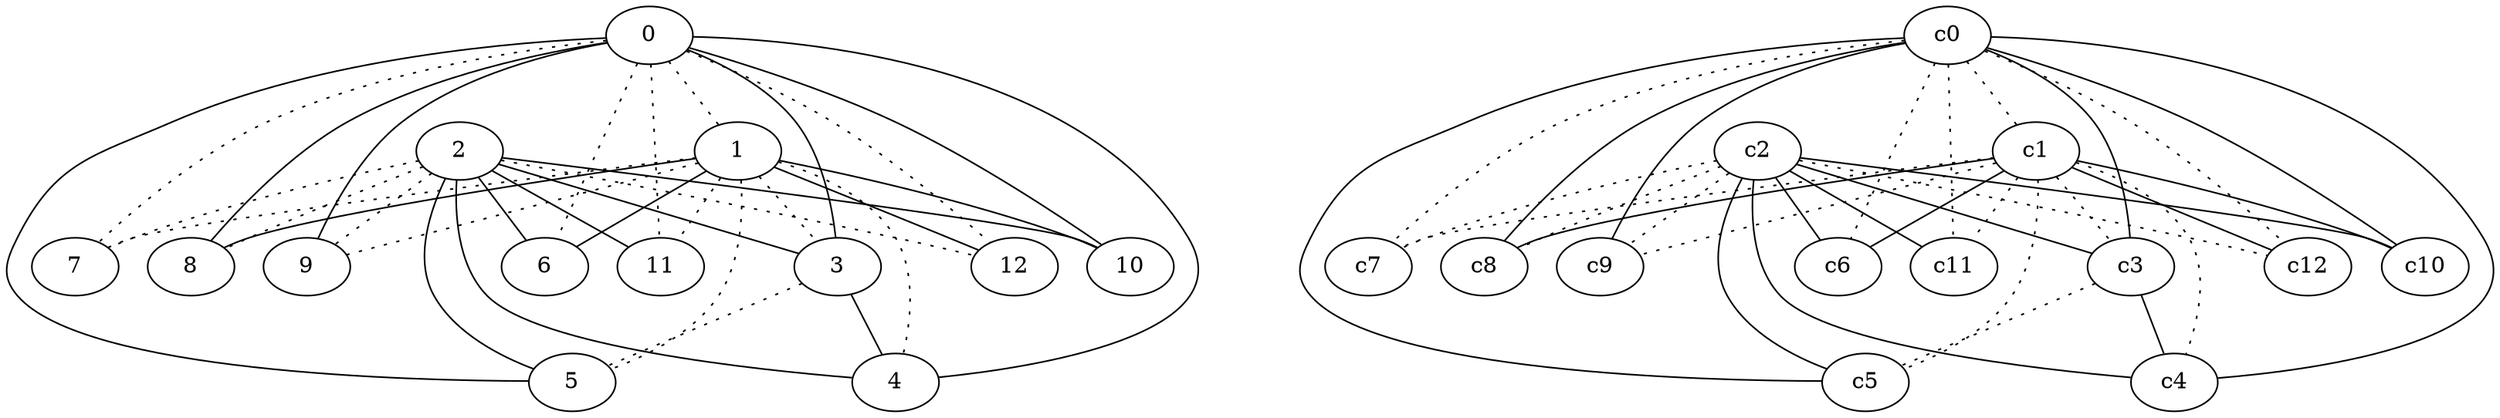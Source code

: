 graph {
a0[label=0];
a1[label=1];
a2[label=2];
a3[label=3];
a4[label=4];
a5[label=5];
a6[label=6];
a7[label=7];
a8[label=8];
a9[label=9];
a10[label=10];
a11[label=11];
a12[label=12];
a0 -- a1 [style=dotted];
a0 -- a3;
a0 -- a4;
a0 -- a5;
a0 -- a6 [style=dotted];
a0 -- a7 [style=dotted];
a0 -- a8;
a0 -- a9;
a0 -- a10;
a0 -- a11 [style=dotted];
a0 -- a12 [style=dotted];
a1 -- a3 [style=dotted];
a1 -- a4 [style=dotted];
a1 -- a5 [style=dotted];
a1 -- a6;
a1 -- a7 [style=dotted];
a1 -- a8;
a1 -- a9 [style=dotted];
a1 -- a10;
a1 -- a11 [style=dotted];
a1 -- a12;
a2 -- a3;
a2 -- a4;
a2 -- a5;
a2 -- a6;
a2 -- a7 [style=dotted];
a2 -- a8 [style=dotted];
a2 -- a9 [style=dotted];
a2 -- a10;
a2 -- a11;
a2 -- a12 [style=dotted];
a3 -- a4;
a3 -- a5 [style=dotted];
c0 -- c1 [style=dotted];
c0 -- c3;
c0 -- c4;
c0 -- c5;
c0 -- c6 [style=dotted];
c0 -- c7 [style=dotted];
c0 -- c8;
c0 -- c9;
c0 -- c10;
c0 -- c11 [style=dotted];
c0 -- c12 [style=dotted];
c1 -- c3 [style=dotted];
c1 -- c4 [style=dotted];
c1 -- c5 [style=dotted];
c1 -- c6;
c1 -- c7 [style=dotted];
c1 -- c8;
c1 -- c9 [style=dotted];
c1 -- c10;
c1 -- c11 [style=dotted];
c1 -- c12;
c2 -- c3;
c2 -- c4;
c2 -- c5;
c2 -- c6;
c2 -- c7 [style=dotted];
c2 -- c8 [style=dotted];
c2 -- c9 [style=dotted];
c2 -- c10;
c2 -- c11;
c2 -- c12 [style=dotted];
c3 -- c4;
c3 -- c5 [style=dotted];
}
